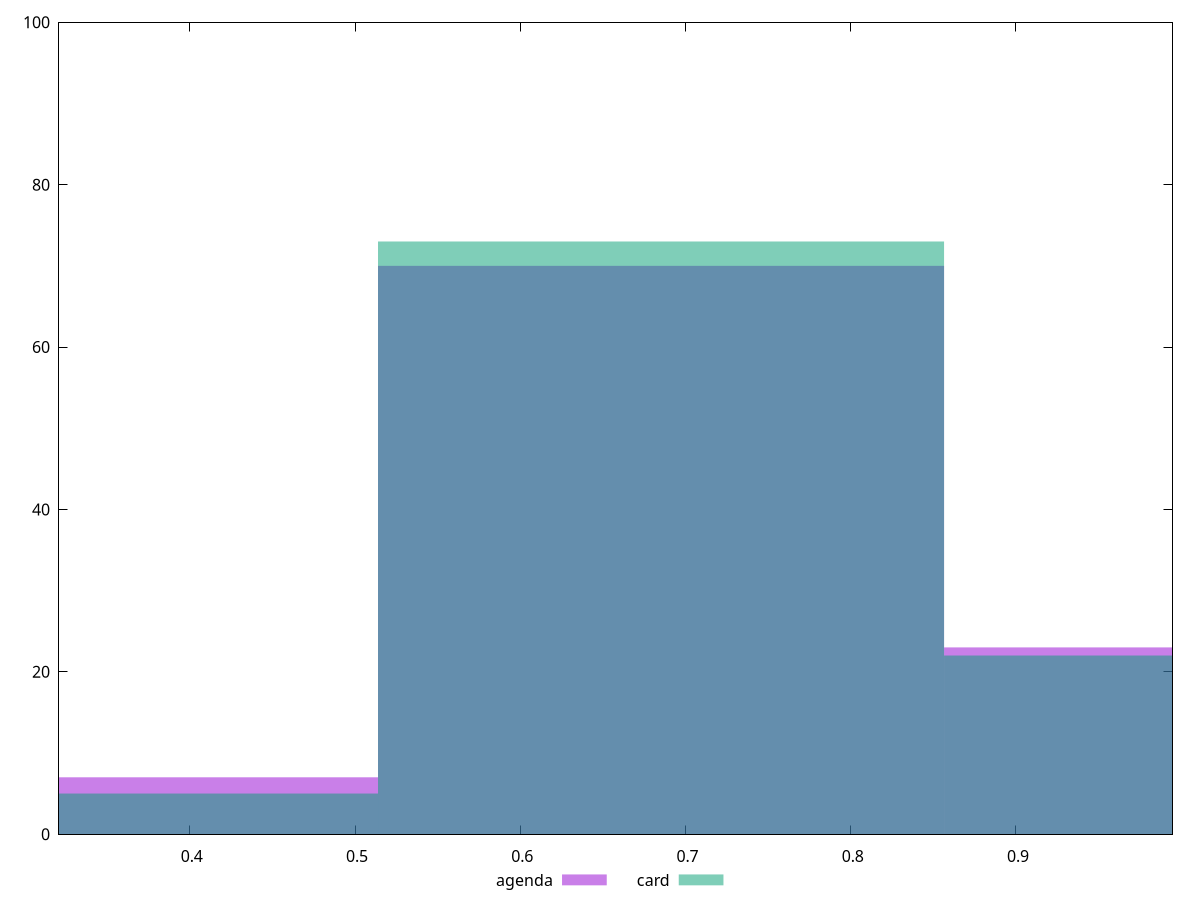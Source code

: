 reset

$agenda <<EOF
0.34259028011347187 7
1.0277708403404155 23
0.6851805602269437 70
EOF

$card <<EOF
0.6851805602269437 73
1.0277708403404155 22
0.34259028011347187 5
EOF

set key outside below
set boxwidth 0.34259028011347187
set xrange [0.3208121779181024:0.9947266641201125]
set yrange [0:100]
set trange [0:100]
set style fill transparent solid 0.5 noborder
set terminal svg size 640, 500 enhanced background rgb 'white'
set output "reports/report_00028_2021-02-24T12-49-42.674Z/meta/pScore/comparison/histogram/1_vs_2.svg"

plot $agenda title "agenda" with boxes, \
     $card title "card" with boxes

reset
